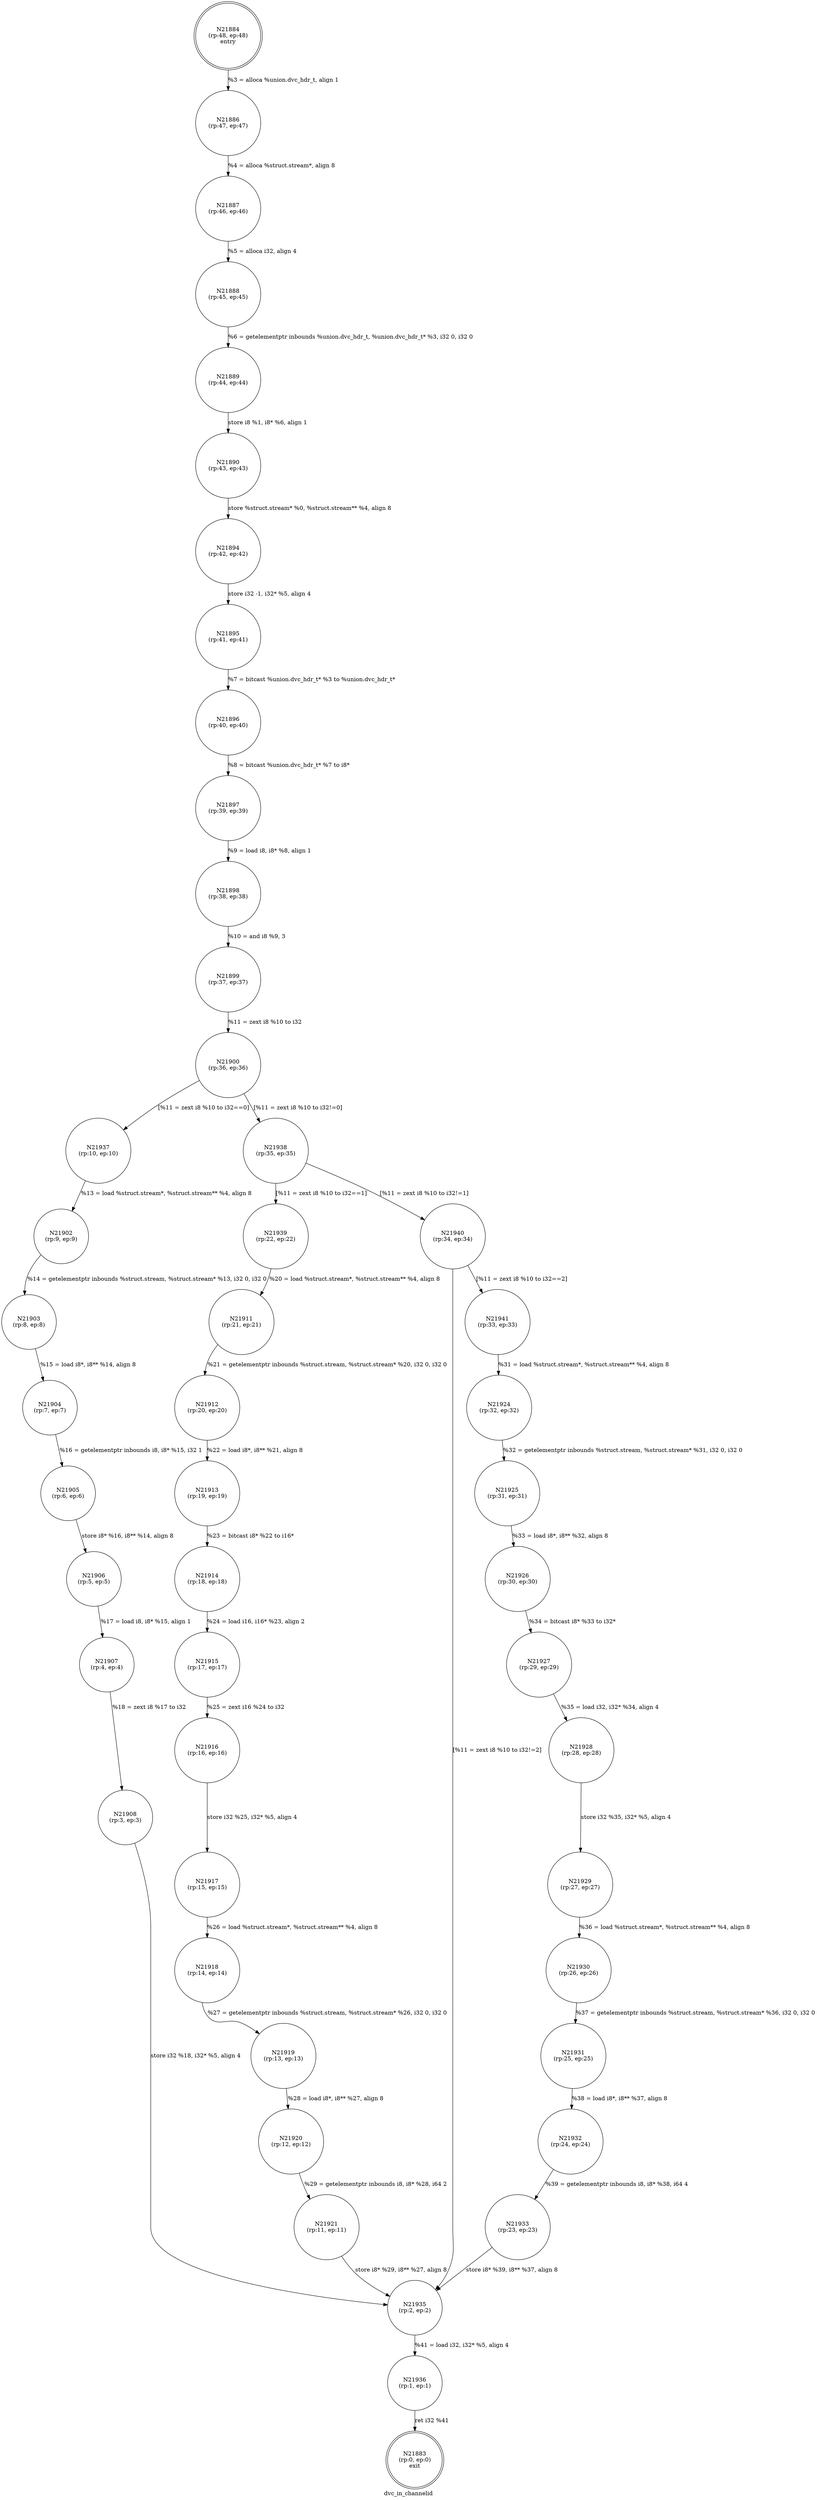 digraph dvc_in_channelid {
label="dvc_in_channelid"
21883 [label="N21883\n(rp:0, ep:0)\nexit", shape="doublecircle"]
21884 [label="N21884\n(rp:48, ep:48)\nentry", shape="doublecircle"]
21884 -> 21886 [label="%3 = alloca %union.dvc_hdr_t, align 1"]
21886 [label="N21886\n(rp:47, ep:47)", shape="circle"]
21886 -> 21887 [label="%4 = alloca %struct.stream*, align 8"]
21887 [label="N21887\n(rp:46, ep:46)", shape="circle"]
21887 -> 21888 [label="%5 = alloca i32, align 4"]
21888 [label="N21888\n(rp:45, ep:45)", shape="circle"]
21888 -> 21889 [label="%6 = getelementptr inbounds %union.dvc_hdr_t, %union.dvc_hdr_t* %3, i32 0, i32 0"]
21889 [label="N21889\n(rp:44, ep:44)", shape="circle"]
21889 -> 21890 [label="store i8 %1, i8* %6, align 1"]
21890 [label="N21890\n(rp:43, ep:43)", shape="circle"]
21890 -> 21894 [label="store %struct.stream* %0, %struct.stream** %4, align 8"]
21894 [label="N21894\n(rp:42, ep:42)", shape="circle"]
21894 -> 21895 [label="store i32 -1, i32* %5, align 4"]
21895 [label="N21895\n(rp:41, ep:41)", shape="circle"]
21895 -> 21896 [label="%7 = bitcast %union.dvc_hdr_t* %3 to %union.dvc_hdr_t*"]
21896 [label="N21896\n(rp:40, ep:40)", shape="circle"]
21896 -> 21897 [label="%8 = bitcast %union.dvc_hdr_t* %7 to i8*"]
21897 [label="N21897\n(rp:39, ep:39)", shape="circle"]
21897 -> 21898 [label="%9 = load i8, i8* %8, align 1"]
21898 [label="N21898\n(rp:38, ep:38)", shape="circle"]
21898 -> 21899 [label="%10 = and i8 %9, 3"]
21899 [label="N21899\n(rp:37, ep:37)", shape="circle"]
21899 -> 21900 [label="%11 = zext i8 %10 to i32"]
21900 [label="N21900\n(rp:36, ep:36)", shape="circle"]
21900 -> 21937 [label="[%11 = zext i8 %10 to i32==0]"]
21900 -> 21938 [label="[%11 = zext i8 %10 to i32!=0]"]
21902 [label="N21902\n(rp:9, ep:9)", shape="circle"]
21902 -> 21903 [label="%14 = getelementptr inbounds %struct.stream, %struct.stream* %13, i32 0, i32 0"]
21903 [label="N21903\n(rp:8, ep:8)", shape="circle"]
21903 -> 21904 [label="%15 = load i8*, i8** %14, align 8"]
21904 [label="N21904\n(rp:7, ep:7)", shape="circle"]
21904 -> 21905 [label="%16 = getelementptr inbounds i8, i8* %15, i32 1"]
21905 [label="N21905\n(rp:6, ep:6)", shape="circle"]
21905 -> 21906 [label="store i8* %16, i8** %14, align 8"]
21906 [label="N21906\n(rp:5, ep:5)", shape="circle"]
21906 -> 21907 [label="%17 = load i8, i8* %15, align 1"]
21907 [label="N21907\n(rp:4, ep:4)", shape="circle"]
21907 -> 21908 [label="%18 = zext i8 %17 to i32"]
21908 [label="N21908\n(rp:3, ep:3)", shape="circle"]
21908 -> 21935 [label="store i32 %18, i32* %5, align 4"]
21911 [label="N21911\n(rp:21, ep:21)", shape="circle"]
21911 -> 21912 [label="%21 = getelementptr inbounds %struct.stream, %struct.stream* %20, i32 0, i32 0"]
21912 [label="N21912\n(rp:20, ep:20)", shape="circle"]
21912 -> 21913 [label="%22 = load i8*, i8** %21, align 8"]
21913 [label="N21913\n(rp:19, ep:19)", shape="circle"]
21913 -> 21914 [label="%23 = bitcast i8* %22 to i16*"]
21914 [label="N21914\n(rp:18, ep:18)", shape="circle"]
21914 -> 21915 [label="%24 = load i16, i16* %23, align 2"]
21915 [label="N21915\n(rp:17, ep:17)", shape="circle"]
21915 -> 21916 [label="%25 = zext i16 %24 to i32"]
21916 [label="N21916\n(rp:16, ep:16)", shape="circle"]
21916 -> 21917 [label="store i32 %25, i32* %5, align 4"]
21917 [label="N21917\n(rp:15, ep:15)", shape="circle"]
21917 -> 21918 [label="%26 = load %struct.stream*, %struct.stream** %4, align 8"]
21918 [label="N21918\n(rp:14, ep:14)", shape="circle"]
21918 -> 21919 [label="%27 = getelementptr inbounds %struct.stream, %struct.stream* %26, i32 0, i32 0"]
21919 [label="N21919\n(rp:13, ep:13)", shape="circle"]
21919 -> 21920 [label="%28 = load i8*, i8** %27, align 8"]
21920 [label="N21920\n(rp:12, ep:12)", shape="circle"]
21920 -> 21921 [label="%29 = getelementptr inbounds i8, i8* %28, i64 2"]
21921 [label="N21921\n(rp:11, ep:11)", shape="circle"]
21921 -> 21935 [label="store i8* %29, i8** %27, align 8"]
21924 [label="N21924\n(rp:32, ep:32)", shape="circle"]
21924 -> 21925 [label="%32 = getelementptr inbounds %struct.stream, %struct.stream* %31, i32 0, i32 0"]
21925 [label="N21925\n(rp:31, ep:31)", shape="circle"]
21925 -> 21926 [label="%33 = load i8*, i8** %32, align 8"]
21926 [label="N21926\n(rp:30, ep:30)", shape="circle"]
21926 -> 21927 [label="%34 = bitcast i8* %33 to i32*"]
21927 [label="N21927\n(rp:29, ep:29)", shape="circle"]
21927 -> 21928 [label="%35 = load i32, i32* %34, align 4"]
21928 [label="N21928\n(rp:28, ep:28)", shape="circle"]
21928 -> 21929 [label="store i32 %35, i32* %5, align 4"]
21929 [label="N21929\n(rp:27, ep:27)", shape="circle"]
21929 -> 21930 [label="%36 = load %struct.stream*, %struct.stream** %4, align 8"]
21930 [label="N21930\n(rp:26, ep:26)", shape="circle"]
21930 -> 21931 [label="%37 = getelementptr inbounds %struct.stream, %struct.stream* %36, i32 0, i32 0"]
21931 [label="N21931\n(rp:25, ep:25)", shape="circle"]
21931 -> 21932 [label="%38 = load i8*, i8** %37, align 8"]
21932 [label="N21932\n(rp:24, ep:24)", shape="circle"]
21932 -> 21933 [label="%39 = getelementptr inbounds i8, i8* %38, i64 4"]
21933 [label="N21933\n(rp:23, ep:23)", shape="circle"]
21933 -> 21935 [label="store i8* %39, i8** %37, align 8"]
21935 [label="N21935\n(rp:2, ep:2)", shape="circle"]
21935 -> 21936 [label="%41 = load i32, i32* %5, align 4"]
21936 [label="N21936\n(rp:1, ep:1)", shape="circle"]
21936 -> 21883 [label="ret i32 %41"]
21937 [label="N21937\n(rp:10, ep:10)", shape="circle"]
21937 -> 21902 [label="%13 = load %struct.stream*, %struct.stream** %4, align 8"]
21938 [label="N21938\n(rp:35, ep:35)", shape="circle"]
21938 -> 21939 [label="[%11 = zext i8 %10 to i32==1]"]
21938 -> 21940 [label="[%11 = zext i8 %10 to i32!=1]"]
21939 [label="N21939\n(rp:22, ep:22)", shape="circle"]
21939 -> 21911 [label="%20 = load %struct.stream*, %struct.stream** %4, align 8"]
21940 [label="N21940\n(rp:34, ep:34)", shape="circle"]
21940 -> 21941 [label="[%11 = zext i8 %10 to i32==2]"]
21940 -> 21935 [label="[%11 = zext i8 %10 to i32!=2]"]
21941 [label="N21941\n(rp:33, ep:33)", shape="circle"]
21941 -> 21924 [label="%31 = load %struct.stream*, %struct.stream** %4, align 8"]
}

